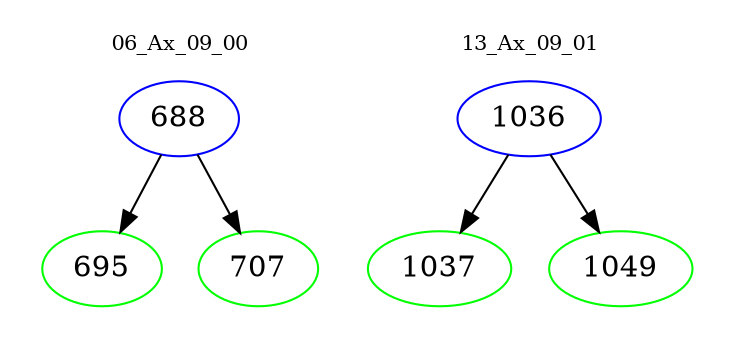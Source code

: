 digraph{
subgraph cluster_0 {
color = white
label = "06_Ax_09_00";
fontsize=10;
T0_688 [label="688", color="blue"]
T0_688 -> T0_695 [color="black"]
T0_695 [label="695", color="green"]
T0_688 -> T0_707 [color="black"]
T0_707 [label="707", color="green"]
}
subgraph cluster_1 {
color = white
label = "13_Ax_09_01";
fontsize=10;
T1_1036 [label="1036", color="blue"]
T1_1036 -> T1_1037 [color="black"]
T1_1037 [label="1037", color="green"]
T1_1036 -> T1_1049 [color="black"]
T1_1049 [label="1049", color="green"]
}
}
